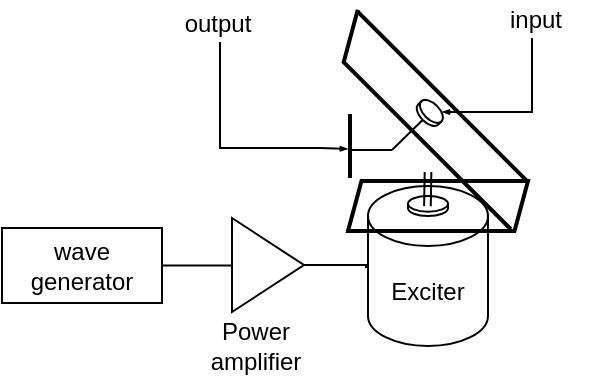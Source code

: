<mxfile version="21.3.2" type="github">
  <diagram name="Page-1" id="-eMpOVEWGyke3WGTZZot">
    <mxGraphModel dx="600" dy="344" grid="0" gridSize="10" guides="0" tooltips="1" connect="1" arrows="1" fold="1" page="1" pageScale="1" pageWidth="827" pageHeight="1169" math="0" shadow="0">
      <root>
        <mxCell id="0" />
        <mxCell id="1" parent="0" />
        <mxCell id="syNTxDQ9dA7czl0h41md-5" style="edgeStyle=orthogonalEdgeStyle;rounded=0;orthogonalLoop=1;jettySize=auto;html=1;exitX=1;exitY=0.5;exitDx=0;exitDy=0;entryX=0;entryY=0.5;entryDx=0;entryDy=0;endArrow=none;endFill=0;" edge="1" parent="1" source="syNTxDQ9dA7czl0h41md-1" target="syNTxDQ9dA7czl0h41md-2">
          <mxGeometry relative="1" as="geometry" />
        </mxCell>
        <mxCell id="syNTxDQ9dA7czl0h41md-1" value="wave generator" style="rounded=0;whiteSpace=wrap;html=1;" vertex="1" parent="1">
          <mxGeometry x="257" y="441" width="80" height="37.5" as="geometry" />
        </mxCell>
        <mxCell id="syNTxDQ9dA7czl0h41md-6" style="edgeStyle=orthogonalEdgeStyle;rounded=0;orthogonalLoop=1;jettySize=auto;html=1;exitX=1;exitY=0.5;exitDx=0;exitDy=0;endArrow=none;endFill=0;" edge="1" parent="1" source="syNTxDQ9dA7czl0h41md-2">
          <mxGeometry relative="1" as="geometry">
            <mxPoint x="470.0" y="460" as="targetPoint" />
          </mxGeometry>
        </mxCell>
        <mxCell id="syNTxDQ9dA7czl0h41md-2" value="" style="triangle;whiteSpace=wrap;html=1;" vertex="1" parent="1">
          <mxGeometry x="372" y="436" width="36" height="47" as="geometry" />
        </mxCell>
        <mxCell id="syNTxDQ9dA7czl0h41md-3" value="Exciter" style="shape=cylinder3;whiteSpace=wrap;html=1;boundedLbl=1;backgroundOutline=1;size=15;" vertex="1" parent="1">
          <mxGeometry x="440" y="420" width="60" height="80" as="geometry" />
        </mxCell>
        <mxCell id="syNTxDQ9dA7czl0h41md-4" value="Power amplifier" style="text;strokeColor=none;align=center;fillColor=none;html=1;verticalAlign=middle;whiteSpace=wrap;rounded=0;" vertex="1" parent="1">
          <mxGeometry x="354" y="485" width="60" height="30" as="geometry" />
        </mxCell>
        <mxCell id="syNTxDQ9dA7czl0h41md-7" value="" style="shape=cylinder3;whiteSpace=wrap;html=1;boundedLbl=1;backgroundOutline=1;size=3.915;" vertex="1" parent="1">
          <mxGeometry x="460" y="425" width="20" height="10" as="geometry" />
        </mxCell>
        <mxCell id="syNTxDQ9dA7czl0h41md-10" value="" style="endArrow=none;html=1;rounded=0;shape=link;width=3.333;exitX=0.486;exitY=0.209;exitDx=0;exitDy=0;exitPerimeter=0;" edge="1" parent="1">
          <mxGeometry width="50" height="50" relative="1" as="geometry">
            <mxPoint x="469.72" y="430.09" as="sourcePoint" />
            <mxPoint x="470" y="413" as="targetPoint" />
          </mxGeometry>
        </mxCell>
        <mxCell id="syNTxDQ9dA7czl0h41md-12" value="" style="shape=parallelogram;html=1;strokeWidth=2;perimeter=parallelogramPerimeter;whiteSpace=wrap;rounded=1;arcSize=0;size=0.075;fillColor=none;" vertex="1" parent="1">
          <mxGeometry x="430" y="417.5" width="90" height="25" as="geometry" />
        </mxCell>
        <mxCell id="syNTxDQ9dA7czl0h41md-14" value="" style="line;strokeWidth=2;html=1;rotation=45;" vertex="1" parent="1">
          <mxGeometry x="417.41" y="369.83" width="119.83" height="11" as="geometry" />
        </mxCell>
        <mxCell id="syNTxDQ9dA7czl0h41md-16" value="" style="line;strokeWidth=2;html=1;rotation=45;" vertex="1" parent="1">
          <mxGeometry x="409.92" y="394.59" width="118.93" height="10" as="geometry" />
        </mxCell>
        <mxCell id="syNTxDQ9dA7czl0h41md-18" value="" style="line;strokeWidth=2;html=1;rotation=-75;" vertex="1" parent="1">
          <mxGeometry x="417.72" y="340" width="27.28" height="10" as="geometry" />
        </mxCell>
        <mxCell id="syNTxDQ9dA7czl0h41md-27" value="" style="endArrow=none;html=1;rounded=0;" edge="1" parent="1" source="syNTxDQ9dA7czl0h41md-32">
          <mxGeometry width="50" height="50" relative="1" as="geometry">
            <mxPoint x="452" y="402" as="sourcePoint" />
            <mxPoint x="472" y="382" as="targetPoint" />
          </mxGeometry>
        </mxCell>
        <mxCell id="syNTxDQ9dA7czl0h41md-28" value="" style="endArrow=none;html=1;rounded=0;" edge="1" parent="1">
          <mxGeometry width="50" height="50" relative="1" as="geometry">
            <mxPoint x="432" y="402" as="sourcePoint" />
            <mxPoint x="452" y="402" as="targetPoint" />
          </mxGeometry>
        </mxCell>
        <mxCell id="syNTxDQ9dA7czl0h41md-30" value="" style="line;strokeWidth=2;direction=south;html=1;" vertex="1" parent="1">
          <mxGeometry x="426" y="384" width="10" height="32" as="geometry" />
        </mxCell>
        <mxCell id="syNTxDQ9dA7czl0h41md-33" value="" style="endArrow=none;html=1;rounded=0;" edge="1" parent="1" target="syNTxDQ9dA7czl0h41md-32">
          <mxGeometry width="50" height="50" relative="1" as="geometry">
            <mxPoint x="452" y="402" as="sourcePoint" />
            <mxPoint x="472" y="382" as="targetPoint" />
          </mxGeometry>
        </mxCell>
        <mxCell id="syNTxDQ9dA7czl0h41md-32" value="" style="shape=cylinder3;whiteSpace=wrap;html=1;boundedLbl=1;backgroundOutline=1;size=3.915;rotation=45;" vertex="1" parent="1">
          <mxGeometry x="463.8" y="378.45" width="14.22" height="10.06" as="geometry" />
        </mxCell>
        <mxCell id="syNTxDQ9dA7czl0h41md-45" style="edgeStyle=orthogonalEdgeStyle;rounded=0;orthogonalLoop=1;jettySize=auto;html=1;exitX=0.5;exitY=1;exitDx=0;exitDy=0;endSize=2;endArrow=openThin;endFill=0;" edge="1" parent="1">
          <mxGeometry relative="1" as="geometry">
            <mxPoint x="477" y="383" as="targetPoint" />
            <mxPoint x="522" y="346" as="sourcePoint" />
            <Array as="points">
              <mxPoint x="522" y="383" />
              <mxPoint x="481" y="383" />
            </Array>
          </mxGeometry>
        </mxCell>
        <mxCell id="syNTxDQ9dA7czl0h41md-39" value="input" style="text;strokeColor=none;align=center;fillColor=none;html=1;verticalAlign=middle;whiteSpace=wrap;rounded=0;" vertex="1" parent="1">
          <mxGeometry x="498" y="329" width="52" height="15" as="geometry" />
        </mxCell>
        <mxCell id="syNTxDQ9dA7czl0h41md-47" style="edgeStyle=orthogonalEdgeStyle;rounded=0;orthogonalLoop=1;jettySize=auto;html=1;entryX=0.609;entryY=0.511;entryDx=0;entryDy=0;entryPerimeter=0;endSize=2;endArrow=openThin;endFill=0;" edge="1" parent="1">
          <mxGeometry relative="1" as="geometry">
            <mxPoint x="366" y="348" as="sourcePoint" />
            <mxPoint x="429.89" y="401.488" as="targetPoint" />
            <Array as="points">
              <mxPoint x="366" y="401" />
              <mxPoint x="416" y="401" />
            </Array>
          </mxGeometry>
        </mxCell>
        <mxCell id="syNTxDQ9dA7czl0h41md-44" value="output" style="text;strokeColor=none;align=center;fillColor=none;html=1;verticalAlign=middle;whiteSpace=wrap;rounded=0;" vertex="1" parent="1">
          <mxGeometry x="339" y="331" width="52" height="15" as="geometry" />
        </mxCell>
      </root>
    </mxGraphModel>
  </diagram>
</mxfile>
